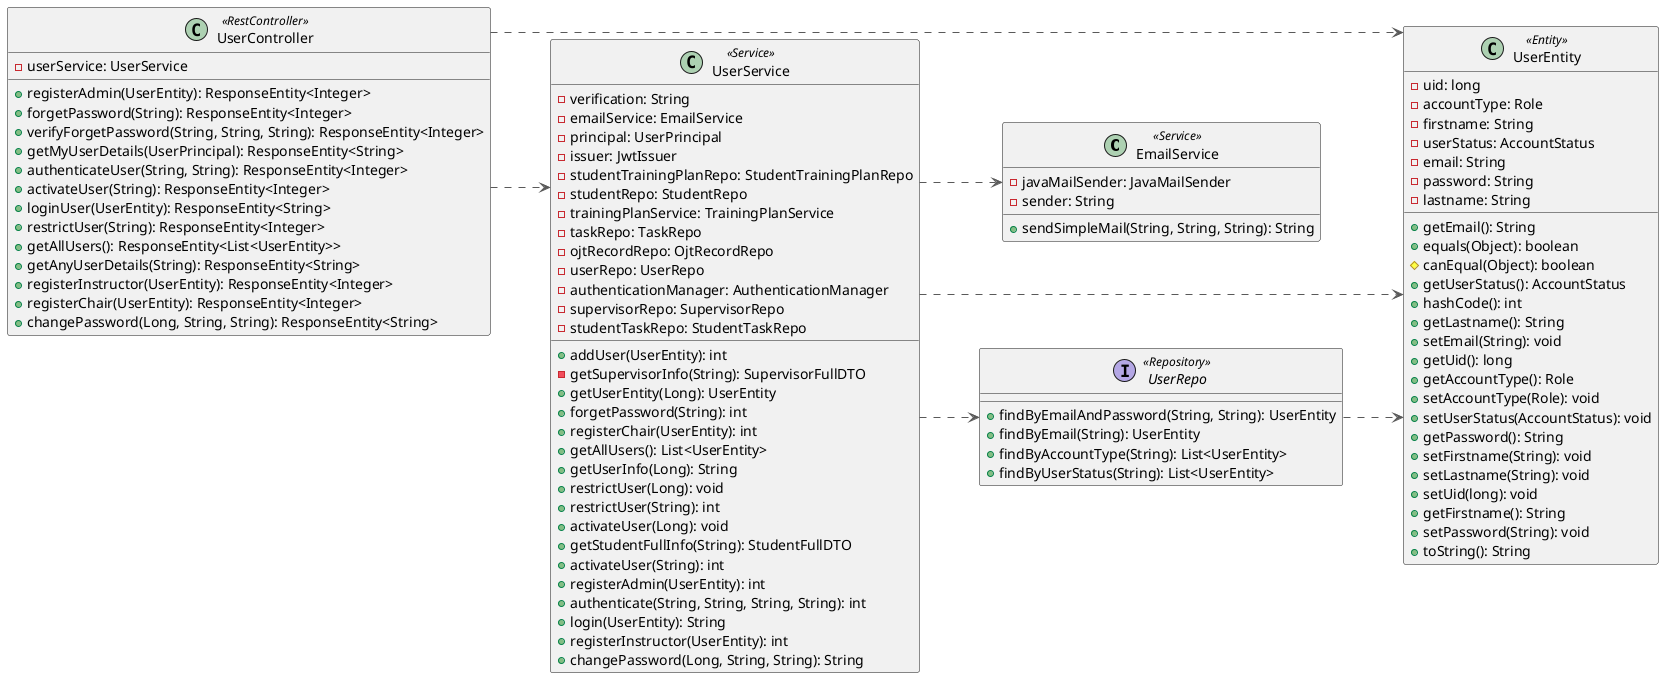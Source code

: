 @startuml
left to right direction
skinparam linetype ortho

class EmailService << Service >> {
  - javaMailSender: JavaMailSender
  - sender: String
  + sendSimpleMail(String, String, String): String
}
class UserController << RestController >> {
  - userService: UserService
  + registerAdmin(UserEntity): ResponseEntity<Integer>
  + forgetPassword(String): ResponseEntity<Integer>
  + verifyForgetPassword(String, String, String): ResponseEntity<Integer>
  + getMyUserDetails(UserPrincipal): ResponseEntity<String>
  + authenticateUser(String, String): ResponseEntity<Integer>
  + activateUser(String): ResponseEntity<Integer>
  + loginUser(UserEntity): ResponseEntity<String>
  + restrictUser(String): ResponseEntity<Integer>
  + getAllUsers(): ResponseEntity<List<UserEntity>>
  + getAnyUserDetails(String): ResponseEntity<String>
  + registerInstructor(UserEntity): ResponseEntity<Integer>
  + registerChair(UserEntity): ResponseEntity<Integer>
  + changePassword(Long, String, String): ResponseEntity<String>
}
class UserEntity << Entity >> {
  - uid: long
  - accountType: Role
  - firstname: String
  - userStatus: AccountStatus
  - email: String
  - password: String
  - lastname: String
  + getEmail(): String
  + equals(Object): boolean
  # canEqual(Object): boolean
  + getUserStatus(): AccountStatus
  + hashCode(): int
  + getLastname(): String
  + setEmail(String): void
  + getUid(): long
  + getAccountType(): Role
  + setAccountType(Role): void
  + setUserStatus(AccountStatus): void
  + getPassword(): String
  + setFirstname(String): void
  + setLastname(String): void
  + setUid(long): void
  + getFirstname(): String
  + setPassword(String): void
  + toString(): String
}
interface UserRepo << Repository>> {
  + findByEmailAndPassword(String, String): UserEntity
  + findByEmail(String): UserEntity
  + findByAccountType(String): List<UserEntity>
  + findByUserStatus(String): List<UserEntity>
}
class UserService << Service >> {
  - verification: String
  - emailService: EmailService
  - principal: UserPrincipal
  - issuer: JwtIssuer
  - studentTrainingPlanRepo: StudentTrainingPlanRepo
  - studentRepo: StudentRepo
  - trainingPlanService: TrainingPlanService
  - taskRepo: TaskRepo
  - ojtRecordRepo: OjtRecordRepo
  - userRepo: UserRepo
  - authenticationManager: AuthenticationManager
  - supervisorRepo: SupervisorRepo
  - studentTaskRepo: StudentTaskRepo
  + addUser(UserEntity): int
  - getSupervisorInfo(String): SupervisorFullDTO
  + getUserEntity(Long): UserEntity
  + forgetPassword(String): int
  + registerChair(UserEntity): int
  + getAllUsers(): List<UserEntity>
  + getUserInfo(Long): String
  + restrictUser(Long): void
  + restrictUser(String): int
  + activateUser(Long): void
  + getStudentFullInfo(String): StudentFullDTO
  + activateUser(String): int
  + registerAdmin(UserEntity): int
  + authenticate(String, String, String, String): int
  + login(UserEntity): String
  + registerInstructor(UserEntity): int
  + changePassword(Long, String, String): String
}

UserController  -[#595959,dashed]->  UserEntity
UserController  -[#595959,dashed]->  UserService
UserRepo        -[#595959,dashed]->  UserEntity
UserService     -[#595959,dashed]->  EmailService
UserService     -[#595959,dashed]->  UserEntity
UserService     -[#595959,dashed]->  UserRepo
@enduml